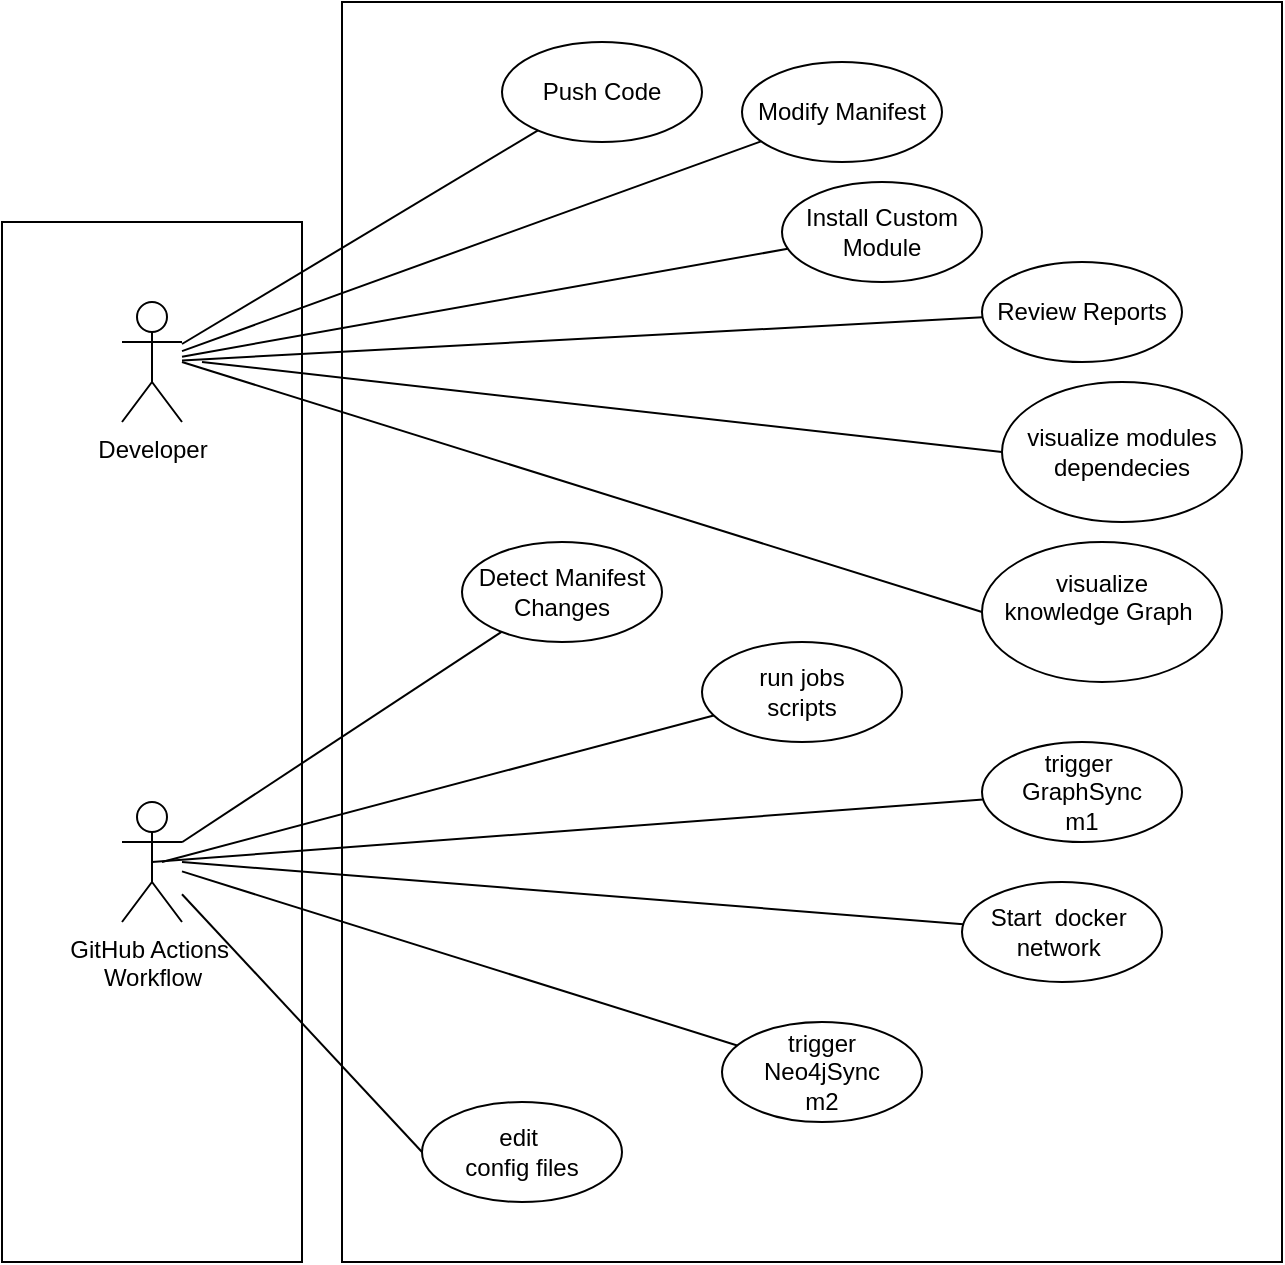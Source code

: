 <mxfile version="27.1.1">
  <diagram name="Simplified Use Case Diagram" id="simplified-diagram">
    <mxGraphModel dx="976" dy="752" grid="1" gridSize="10" guides="1" tooltips="1" connect="1" arrows="1" fold="1" page="1" pageScale="1" pageWidth="827" pageHeight="1169" math="0" shadow="0">
      <root>
        <mxCell id="0" />
        <mxCell id="1" parent="0" />
        <mxCell id="actors-rectangle" value="" style="rounded=0;whiteSpace=wrap;html=1;fillColor=none;strokeColor=#000000;" parent="1" vertex="1">
          <mxGeometry x="50" y="160" width="150" height="520" as="geometry" />
        </mxCell>
        <mxCell id="actor-user" value="Developer&lt;div&gt;&lt;br&gt;&lt;/div&gt;" style="shape=umlActor;verticalLabelPosition=bottom;verticalAlign=top;html=1;outlineConnect=0;" parent="1" vertex="1">
          <mxGeometry x="110" y="200" width="30" height="60" as="geometry" />
        </mxCell>
        <mxCell id="WJMKunk0Zk9ODEw5wcfa-7" value="" style="rounded=0;orthogonalLoop=1;jettySize=auto;html=1;entryX=0;entryY=0.5;entryDx=0;entryDy=0;endArrow=none;startFill=0;" parent="1" target="uc-traverse-relations" edge="1">
          <mxGeometry relative="1" as="geometry">
            <mxPoint x="150" y="230" as="sourcePoint" />
          </mxGeometry>
        </mxCell>
        <mxCell id="WJMKunk0Zk9ODEw5wcfa-8" style="rounded=0;orthogonalLoop=1;jettySize=auto;html=1;entryX=0;entryY=0.5;entryDx=0;entryDy=0;endArrow=none;startFill=0;" parent="1" source="actor-github-actions" target="uc-get-model-graph" edge="1">
          <mxGeometry relative="1" as="geometry" />
        </mxCell>
        <mxCell id="actor-github-actions" value="GitHub Actions&amp;nbsp;&lt;div&gt;Workflow&lt;/div&gt;" style="shape=umlActor;verticalLabelPosition=bottom;verticalAlign=top;html=1;outlineConnect=0;" parent="1" vertex="1">
          <mxGeometry x="110" y="450" width="30" height="60" as="geometry" />
        </mxCell>
        <mxCell id="usecases-rectangle" value="" style="rounded=0;whiteSpace=wrap;html=1;fillColor=none;strokeColor=#000000;" parent="1" vertex="1">
          <mxGeometry x="220" y="50" width="470" height="630" as="geometry" />
        </mxCell>
        <mxCell id="uc-view-graph" value="Push Code" style="ellipse;whiteSpace=wrap;html=1;" parent="1" vertex="1">
          <mxGeometry x="300" y="70" width="100" height="50" as="geometry" />
        </mxCell>
        <mxCell id="uc-filter-state" value="Modify Manifest" style="ellipse;whiteSpace=wrap;html=1;" parent="1" vertex="1">
          <mxGeometry x="420" y="80" width="100" height="50" as="geometry" />
        </mxCell>
        <mxCell id="uc-filter-category" value="Install Custom Module" style="ellipse;whiteSpace=wrap;html=1;" parent="1" vertex="1">
          <mxGeometry x="440" y="140" width="100" height="50" as="geometry" />
        </mxCell>
        <mxCell id="uc-search-modules" value="Review Reports" style="ellipse;whiteSpace=wrap;html=1;" parent="1" vertex="1">
          <mxGeometry x="540" y="180" width="100" height="50" as="geometry" />
        </mxCell>
        <mxCell id="uc-get-module-graph" value="Detect Manifest Changes" style="ellipse;whiteSpace=wrap;html=1;" parent="1" vertex="1">
          <mxGeometry x="280" y="320" width="100" height="50" as="geometry" />
        </mxCell>
        <mxCell id="uc-get-model-graph" value="edit&amp;nbsp;&lt;br&gt;config files" style="ellipse;whiteSpace=wrap;html=1;" parent="1" vertex="1">
          <mxGeometry x="260" y="600" width="100" height="50" as="geometry" />
        </mxCell>
        <mxCell id="uc-detect-cycles" value="&lt;div&gt;&lt;br&gt;&lt;/div&gt;trigger&amp;nbsp;&lt;div&gt;GraphSync&lt;br&gt;m1&lt;br&gt;&lt;div&gt;&lt;br&gt;&lt;/div&gt;&lt;/div&gt;" style="ellipse;whiteSpace=wrap;html=1;" parent="1" vertex="1">
          <mxGeometry x="540" y="420" width="100" height="50" as="geometry" />
        </mxCell>
        <mxCell id="uc-traverse-relations" value="visualize modules dependecies" style="ellipse;whiteSpace=wrap;html=1;" parent="1" vertex="1">
          <mxGeometry x="550" y="240" width="120" height="70" as="geometry" />
        </mxCell>
        <mxCell id="uc-sync-data" value="trigger &lt;br&gt;Neo4jSync&lt;br&gt;m2" style="ellipse;whiteSpace=wrap;html=1;" parent="1" vertex="1">
          <mxGeometry x="410" y="560" width="100" height="50" as="geometry" />
        </mxCell>
        <mxCell id="uc-analyze-dependencies" value="Start&amp;nbsp; docker&amp;nbsp; network&amp;nbsp;" style="ellipse;whiteSpace=wrap;html=1;" parent="1" vertex="1">
          <mxGeometry x="530" y="490" width="100" height="50" as="geometry" />
        </mxCell>
        <mxCell id="conn1" value="" style="endArrow=none;html=1;rounded=0;" parent="1" source="actor-user" target="uc-view-graph" edge="1">
          <mxGeometry width="50" height="50" relative="1" as="geometry">
            <mxPoint x="150" y="230" as="sourcePoint" />
            <mxPoint x="320" y="105" as="targetPoint" />
          </mxGeometry>
        </mxCell>
        <mxCell id="conn2" value="" style="endArrow=none;html=1;rounded=0;" parent="1" source="actor-user" target="uc-filter-state" edge="1">
          <mxGeometry width="50" height="50" relative="1" as="geometry">
            <mxPoint x="150" y="230" as="sourcePoint" />
            <mxPoint x="440" y="105" as="targetPoint" />
          </mxGeometry>
        </mxCell>
        <mxCell id="conn3" value="" style="endArrow=none;html=1;rounded=0;" parent="1" source="actor-user" target="uc-filter-category" edge="1">
          <mxGeometry width="50" height="50" relative="1" as="geometry">
            <mxPoint x="150" y="230" as="sourcePoint" />
            <mxPoint x="560" y="105" as="targetPoint" />
          </mxGeometry>
        </mxCell>
        <mxCell id="conn4" value="" style="endArrow=none;html=1;rounded=0;" parent="1" source="actor-user" target="uc-search-modules" edge="1">
          <mxGeometry width="50" height="50" relative="1" as="geometry">
            <mxPoint x="150" y="230" as="sourcePoint" />
            <mxPoint x="320" y="175" as="targetPoint" />
          </mxGeometry>
        </mxCell>
        <mxCell id="conn7" value="" style="endArrow=none;html=1;rounded=0;" parent="1" source="actor-github-actions" target="uc-get-module-graph" edge="1">
          <mxGeometry width="50" height="50" relative="1" as="geometry">
            <mxPoint x="150" y="380" as="sourcePoint" />
            <mxPoint x="320" y="245" as="targetPoint" />
          </mxGeometry>
        </mxCell>
        <mxCell id="conn8" value="" style="endArrow=none;html=1;rounded=0;" parent="1" source="actor-github-actions" target="uc-sync-data" edge="1">
          <mxGeometry width="50" height="50" relative="1" as="geometry">
            <mxPoint x="150" y="380" as="sourcePoint" />
            <mxPoint x="440" y="455" as="targetPoint" />
          </mxGeometry>
        </mxCell>
        <mxCell id="conn9" value="" style="endArrow=none;html=1;rounded=0;" parent="1" target="uc-analyze-dependencies" edge="1">
          <mxGeometry width="50" height="50" relative="1" as="geometry">
            <mxPoint x="140" y="480" as="sourcePoint" />
            <mxPoint x="560" y="455" as="targetPoint" />
          </mxGeometry>
        </mxCell>
        <mxCell id="WJMKunk0Zk9ODEw5wcfa-4" style="rounded=0;orthogonalLoop=1;jettySize=auto;html=1;entryX=0.5;entryY=0.5;entryDx=0;entryDy=0;entryPerimeter=0;endArrow=none;endFill=1;startArrow=none;startFill=0;" parent="1" source="uc-detect-cycles" target="actor-github-actions" edge="1">
          <mxGeometry relative="1" as="geometry" />
        </mxCell>
        <mxCell id="WJMKunk0Zk9ODEw5wcfa-9" value="run jobs&lt;br&gt;scripts" style="ellipse;whiteSpace=wrap;html=1;" parent="1" vertex="1">
          <mxGeometry x="400" y="370" width="100" height="50" as="geometry" />
        </mxCell>
        <mxCell id="WJMKunk0Zk9ODEw5wcfa-10" value="" style="endArrow=none;html=1;rounded=0;" parent="1" target="WJMKunk0Zk9ODEw5wcfa-9" edge="1">
          <mxGeometry width="50" height="50" relative="1" as="geometry">
            <mxPoint x="130" y="480" as="sourcePoint" />
            <mxPoint x="420" y="275" as="targetPoint" />
          </mxGeometry>
        </mxCell>
        <mxCell id="cKW8eUw5_zA2RbpzGKzd-1" value="" style="rounded=0;orthogonalLoop=1;jettySize=auto;html=1;entryX=0;entryY=0.5;entryDx=0;entryDy=0;endArrow=none;startFill=0;" edge="1" target="cKW8eUw5_zA2RbpzGKzd-2" parent="1">
          <mxGeometry relative="1" as="geometry">
            <mxPoint x="140" y="230" as="sourcePoint" />
          </mxGeometry>
        </mxCell>
        <mxCell id="cKW8eUw5_zA2RbpzGKzd-2" value="visualize &lt;br&gt;knowledge Graph&amp;nbsp;&lt;div&gt;&lt;br/&gt;&lt;/div&gt;" style="ellipse;whiteSpace=wrap;html=1;" vertex="1" parent="1">
          <mxGeometry x="540" y="320" width="120" height="70" as="geometry" />
        </mxCell>
      </root>
    </mxGraphModel>
  </diagram>
</mxfile>
